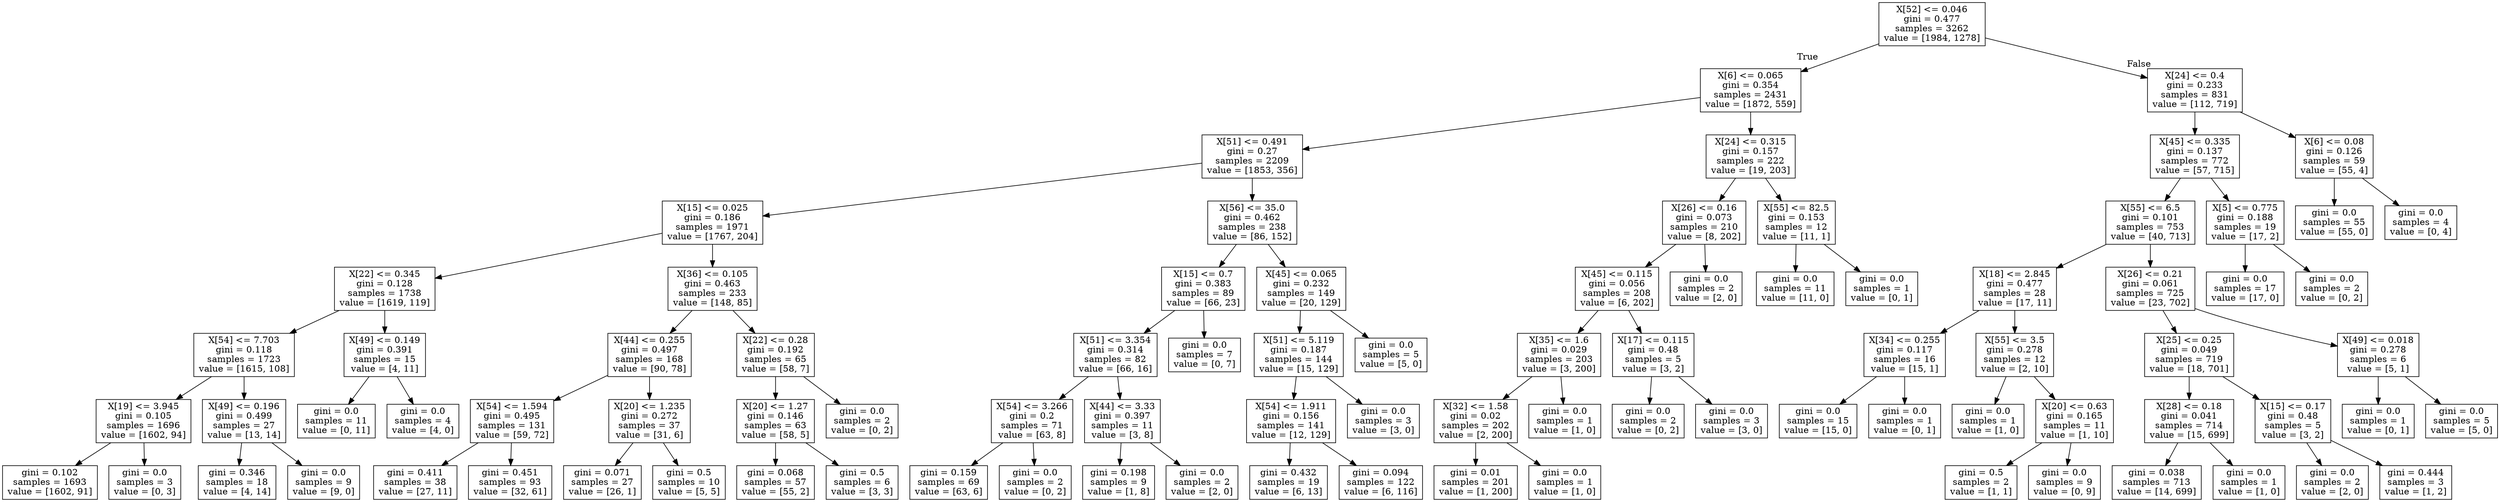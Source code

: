 digraph Tree {
node [shape=box] ;
0 [label="X[52] <= 0.046\ngini = 0.477\nsamples = 3262\nvalue = [1984, 1278]"] ;
1 [label="X[6] <= 0.065\ngini = 0.354\nsamples = 2431\nvalue = [1872, 559]"] ;
0 -> 1 [labeldistance=2.5, labelangle=45, headlabel="True"] ;
2 [label="X[51] <= 0.491\ngini = 0.27\nsamples = 2209\nvalue = [1853, 356]"] ;
1 -> 2 ;
3 [label="X[15] <= 0.025\ngini = 0.186\nsamples = 1971\nvalue = [1767, 204]"] ;
2 -> 3 ;
4 [label="X[22] <= 0.345\ngini = 0.128\nsamples = 1738\nvalue = [1619, 119]"] ;
3 -> 4 ;
5 [label="X[54] <= 7.703\ngini = 0.118\nsamples = 1723\nvalue = [1615, 108]"] ;
4 -> 5 ;
6 [label="X[19] <= 3.945\ngini = 0.105\nsamples = 1696\nvalue = [1602, 94]"] ;
5 -> 6 ;
7 [label="gini = 0.102\nsamples = 1693\nvalue = [1602, 91]"] ;
6 -> 7 ;
8 [label="gini = 0.0\nsamples = 3\nvalue = [0, 3]"] ;
6 -> 8 ;
9 [label="X[49] <= 0.196\ngini = 0.499\nsamples = 27\nvalue = [13, 14]"] ;
5 -> 9 ;
10 [label="gini = 0.346\nsamples = 18\nvalue = [4, 14]"] ;
9 -> 10 ;
11 [label="gini = 0.0\nsamples = 9\nvalue = [9, 0]"] ;
9 -> 11 ;
12 [label="X[49] <= 0.149\ngini = 0.391\nsamples = 15\nvalue = [4, 11]"] ;
4 -> 12 ;
13 [label="gini = 0.0\nsamples = 11\nvalue = [0, 11]"] ;
12 -> 13 ;
14 [label="gini = 0.0\nsamples = 4\nvalue = [4, 0]"] ;
12 -> 14 ;
15 [label="X[36] <= 0.105\ngini = 0.463\nsamples = 233\nvalue = [148, 85]"] ;
3 -> 15 ;
16 [label="X[44] <= 0.255\ngini = 0.497\nsamples = 168\nvalue = [90, 78]"] ;
15 -> 16 ;
17 [label="X[54] <= 1.594\ngini = 0.495\nsamples = 131\nvalue = [59, 72]"] ;
16 -> 17 ;
18 [label="gini = 0.411\nsamples = 38\nvalue = [27, 11]"] ;
17 -> 18 ;
19 [label="gini = 0.451\nsamples = 93\nvalue = [32, 61]"] ;
17 -> 19 ;
20 [label="X[20] <= 1.235\ngini = 0.272\nsamples = 37\nvalue = [31, 6]"] ;
16 -> 20 ;
21 [label="gini = 0.071\nsamples = 27\nvalue = [26, 1]"] ;
20 -> 21 ;
22 [label="gini = 0.5\nsamples = 10\nvalue = [5, 5]"] ;
20 -> 22 ;
23 [label="X[22] <= 0.28\ngini = 0.192\nsamples = 65\nvalue = [58, 7]"] ;
15 -> 23 ;
24 [label="X[20] <= 1.27\ngini = 0.146\nsamples = 63\nvalue = [58, 5]"] ;
23 -> 24 ;
25 [label="gini = 0.068\nsamples = 57\nvalue = [55, 2]"] ;
24 -> 25 ;
26 [label="gini = 0.5\nsamples = 6\nvalue = [3, 3]"] ;
24 -> 26 ;
27 [label="gini = 0.0\nsamples = 2\nvalue = [0, 2]"] ;
23 -> 27 ;
28 [label="X[56] <= 35.0\ngini = 0.462\nsamples = 238\nvalue = [86, 152]"] ;
2 -> 28 ;
29 [label="X[15] <= 0.7\ngini = 0.383\nsamples = 89\nvalue = [66, 23]"] ;
28 -> 29 ;
30 [label="X[51] <= 3.354\ngini = 0.314\nsamples = 82\nvalue = [66, 16]"] ;
29 -> 30 ;
31 [label="X[54] <= 3.266\ngini = 0.2\nsamples = 71\nvalue = [63, 8]"] ;
30 -> 31 ;
32 [label="gini = 0.159\nsamples = 69\nvalue = [63, 6]"] ;
31 -> 32 ;
33 [label="gini = 0.0\nsamples = 2\nvalue = [0, 2]"] ;
31 -> 33 ;
34 [label="X[44] <= 3.33\ngini = 0.397\nsamples = 11\nvalue = [3, 8]"] ;
30 -> 34 ;
35 [label="gini = 0.198\nsamples = 9\nvalue = [1, 8]"] ;
34 -> 35 ;
36 [label="gini = 0.0\nsamples = 2\nvalue = [2, 0]"] ;
34 -> 36 ;
37 [label="gini = 0.0\nsamples = 7\nvalue = [0, 7]"] ;
29 -> 37 ;
38 [label="X[45] <= 0.065\ngini = 0.232\nsamples = 149\nvalue = [20, 129]"] ;
28 -> 38 ;
39 [label="X[51] <= 5.119\ngini = 0.187\nsamples = 144\nvalue = [15, 129]"] ;
38 -> 39 ;
40 [label="X[54] <= 1.911\ngini = 0.156\nsamples = 141\nvalue = [12, 129]"] ;
39 -> 40 ;
41 [label="gini = 0.432\nsamples = 19\nvalue = [6, 13]"] ;
40 -> 41 ;
42 [label="gini = 0.094\nsamples = 122\nvalue = [6, 116]"] ;
40 -> 42 ;
43 [label="gini = 0.0\nsamples = 3\nvalue = [3, 0]"] ;
39 -> 43 ;
44 [label="gini = 0.0\nsamples = 5\nvalue = [5, 0]"] ;
38 -> 44 ;
45 [label="X[24] <= 0.315\ngini = 0.157\nsamples = 222\nvalue = [19, 203]"] ;
1 -> 45 ;
46 [label="X[26] <= 0.16\ngini = 0.073\nsamples = 210\nvalue = [8, 202]"] ;
45 -> 46 ;
47 [label="X[45] <= 0.115\ngini = 0.056\nsamples = 208\nvalue = [6, 202]"] ;
46 -> 47 ;
48 [label="X[35] <= 1.6\ngini = 0.029\nsamples = 203\nvalue = [3, 200]"] ;
47 -> 48 ;
49 [label="X[32] <= 1.58\ngini = 0.02\nsamples = 202\nvalue = [2, 200]"] ;
48 -> 49 ;
50 [label="gini = 0.01\nsamples = 201\nvalue = [1, 200]"] ;
49 -> 50 ;
51 [label="gini = 0.0\nsamples = 1\nvalue = [1, 0]"] ;
49 -> 51 ;
52 [label="gini = 0.0\nsamples = 1\nvalue = [1, 0]"] ;
48 -> 52 ;
53 [label="X[17] <= 0.115\ngini = 0.48\nsamples = 5\nvalue = [3, 2]"] ;
47 -> 53 ;
54 [label="gini = 0.0\nsamples = 2\nvalue = [0, 2]"] ;
53 -> 54 ;
55 [label="gini = 0.0\nsamples = 3\nvalue = [3, 0]"] ;
53 -> 55 ;
56 [label="gini = 0.0\nsamples = 2\nvalue = [2, 0]"] ;
46 -> 56 ;
57 [label="X[55] <= 82.5\ngini = 0.153\nsamples = 12\nvalue = [11, 1]"] ;
45 -> 57 ;
58 [label="gini = 0.0\nsamples = 11\nvalue = [11, 0]"] ;
57 -> 58 ;
59 [label="gini = 0.0\nsamples = 1\nvalue = [0, 1]"] ;
57 -> 59 ;
60 [label="X[24] <= 0.4\ngini = 0.233\nsamples = 831\nvalue = [112, 719]"] ;
0 -> 60 [labeldistance=2.5, labelangle=-45, headlabel="False"] ;
61 [label="X[45] <= 0.335\ngini = 0.137\nsamples = 772\nvalue = [57, 715]"] ;
60 -> 61 ;
62 [label="X[55] <= 6.5\ngini = 0.101\nsamples = 753\nvalue = [40, 713]"] ;
61 -> 62 ;
63 [label="X[18] <= 2.845\ngini = 0.477\nsamples = 28\nvalue = [17, 11]"] ;
62 -> 63 ;
64 [label="X[34] <= 0.255\ngini = 0.117\nsamples = 16\nvalue = [15, 1]"] ;
63 -> 64 ;
65 [label="gini = 0.0\nsamples = 15\nvalue = [15, 0]"] ;
64 -> 65 ;
66 [label="gini = 0.0\nsamples = 1\nvalue = [0, 1]"] ;
64 -> 66 ;
67 [label="X[55] <= 3.5\ngini = 0.278\nsamples = 12\nvalue = [2, 10]"] ;
63 -> 67 ;
68 [label="gini = 0.0\nsamples = 1\nvalue = [1, 0]"] ;
67 -> 68 ;
69 [label="X[20] <= 0.63\ngini = 0.165\nsamples = 11\nvalue = [1, 10]"] ;
67 -> 69 ;
70 [label="gini = 0.5\nsamples = 2\nvalue = [1, 1]"] ;
69 -> 70 ;
71 [label="gini = 0.0\nsamples = 9\nvalue = [0, 9]"] ;
69 -> 71 ;
72 [label="X[26] <= 0.21\ngini = 0.061\nsamples = 725\nvalue = [23, 702]"] ;
62 -> 72 ;
73 [label="X[25] <= 0.25\ngini = 0.049\nsamples = 719\nvalue = [18, 701]"] ;
72 -> 73 ;
74 [label="X[28] <= 0.18\ngini = 0.041\nsamples = 714\nvalue = [15, 699]"] ;
73 -> 74 ;
75 [label="gini = 0.038\nsamples = 713\nvalue = [14, 699]"] ;
74 -> 75 ;
76 [label="gini = 0.0\nsamples = 1\nvalue = [1, 0]"] ;
74 -> 76 ;
77 [label="X[15] <= 0.17\ngini = 0.48\nsamples = 5\nvalue = [3, 2]"] ;
73 -> 77 ;
78 [label="gini = 0.0\nsamples = 2\nvalue = [2, 0]"] ;
77 -> 78 ;
79 [label="gini = 0.444\nsamples = 3\nvalue = [1, 2]"] ;
77 -> 79 ;
80 [label="X[49] <= 0.018\ngini = 0.278\nsamples = 6\nvalue = [5, 1]"] ;
72 -> 80 ;
81 [label="gini = 0.0\nsamples = 1\nvalue = [0, 1]"] ;
80 -> 81 ;
82 [label="gini = 0.0\nsamples = 5\nvalue = [5, 0]"] ;
80 -> 82 ;
83 [label="X[5] <= 0.775\ngini = 0.188\nsamples = 19\nvalue = [17, 2]"] ;
61 -> 83 ;
84 [label="gini = 0.0\nsamples = 17\nvalue = [17, 0]"] ;
83 -> 84 ;
85 [label="gini = 0.0\nsamples = 2\nvalue = [0, 2]"] ;
83 -> 85 ;
86 [label="X[6] <= 0.08\ngini = 0.126\nsamples = 59\nvalue = [55, 4]"] ;
60 -> 86 ;
87 [label="gini = 0.0\nsamples = 55\nvalue = [55, 0]"] ;
86 -> 87 ;
88 [label="gini = 0.0\nsamples = 4\nvalue = [0, 4]"] ;
86 -> 88 ;
}